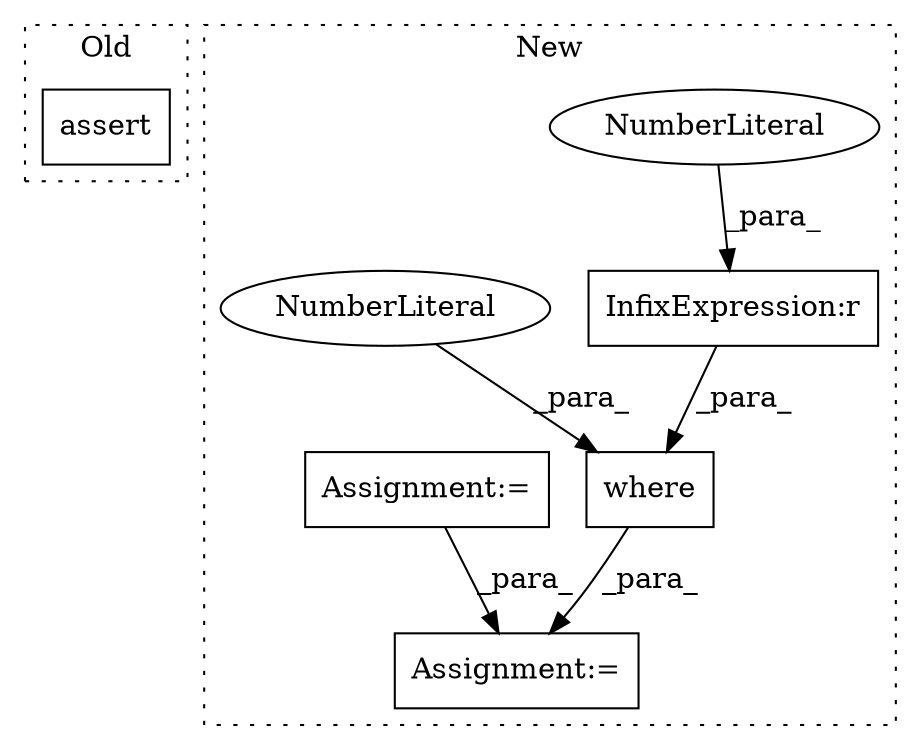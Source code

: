 digraph G {
subgraph cluster0 {
1 [label="assert" a="32" s="6045,6206" l="26,1" shape="box"];
label = "Old";
style="dotted";
}
subgraph cluster1 {
2 [label="where" a="32" s="4221,4251" l="6,1" shape="box"];
3 [label="InfixExpression:r" a="27" s="4228" l="4" shape="box"];
4 [label="Assignment:=" a="7" s="4213" l="2" shape="box"];
5 [label="NumberLiteral" a="34" s="4232" l="1" shape="ellipse"];
6 [label="NumberLiteral" a="34" s="4234" l="3" shape="ellipse"];
7 [label="Assignment:=" a="7" s="4147" l="1" shape="box"];
label = "New";
style="dotted";
}
2 -> 4 [label="_para_"];
3 -> 2 [label="_para_"];
5 -> 3 [label="_para_"];
6 -> 2 [label="_para_"];
7 -> 4 [label="_para_"];
}